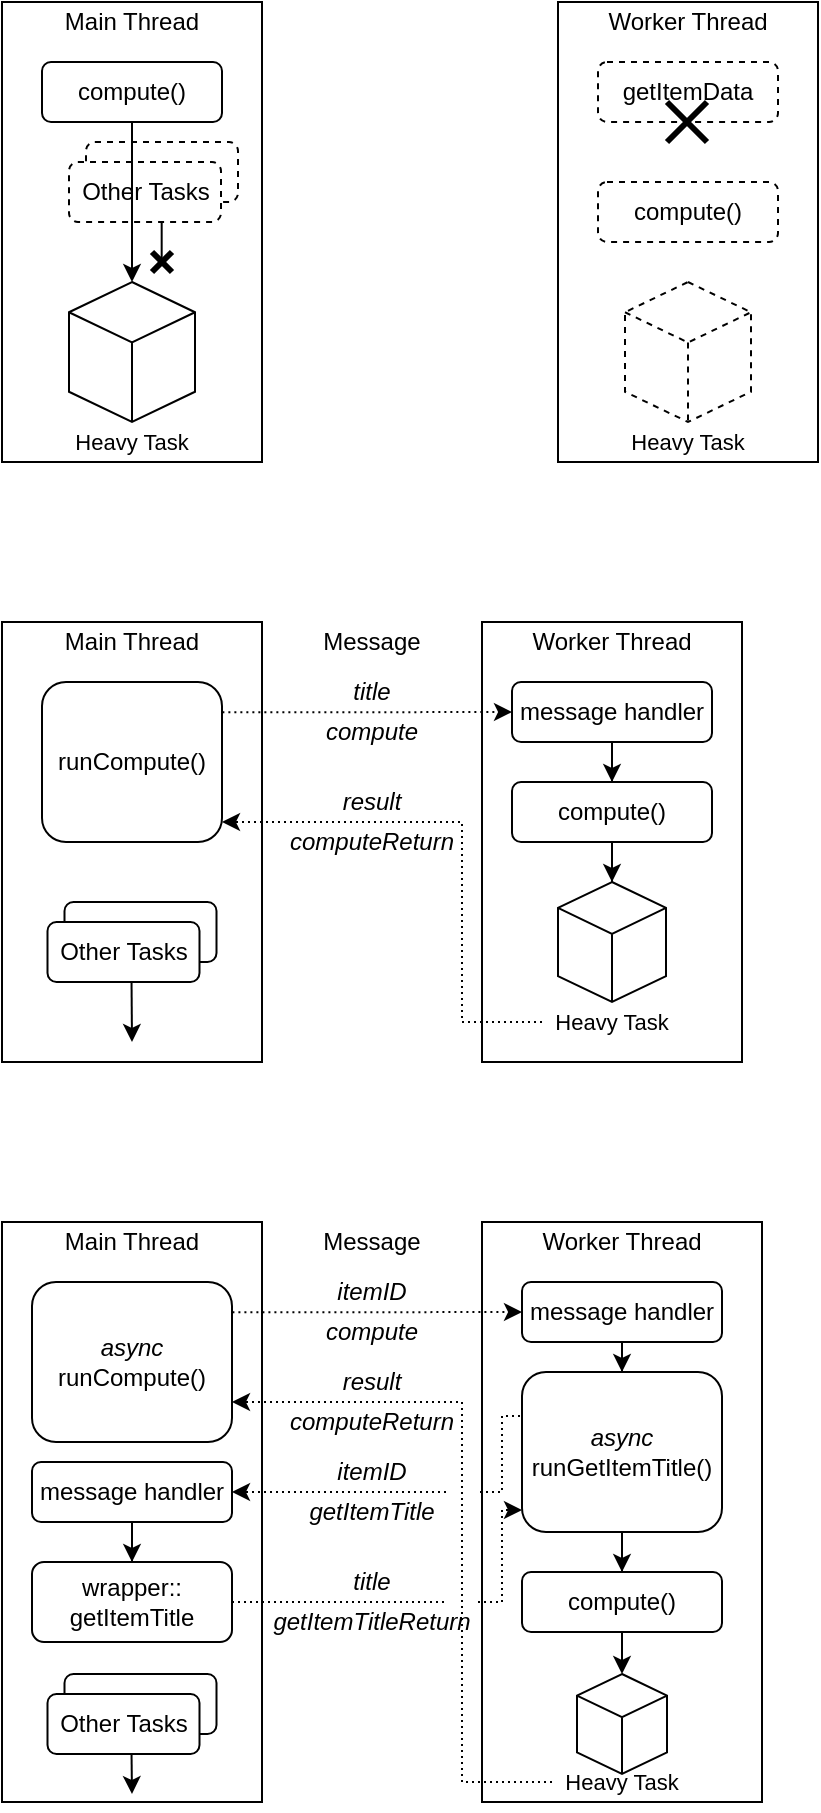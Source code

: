 <mxfile version="24.7.17">
  <diagram name="第 1 页" id="lFLhHVhT0wKrV0tR7JXV">
    <mxGraphModel dx="607" dy="451" grid="1" gridSize="10" guides="1" tooltips="1" connect="1" arrows="1" fold="1" page="1" pageScale="1" pageWidth="827" pageHeight="1169" math="0" shadow="0">
      <root>
        <mxCell id="0" />
        <mxCell id="1" parent="0" />
        <mxCell id="jPXkN1_jAsjVnWGqiOJD-2" value="" style="rounded=0;whiteSpace=wrap;html=1;fillColor=default;" vertex="1" parent="1">
          <mxGeometry x="290" y="250" width="130" height="230" as="geometry" />
        </mxCell>
        <mxCell id="jPXkN1_jAsjVnWGqiOJD-21" value="" style="rounded=0;whiteSpace=wrap;html=1;fillColor=default;" vertex="1" parent="1">
          <mxGeometry x="290" y="560" width="130" height="220" as="geometry" />
        </mxCell>
        <mxCell id="jPXkN1_jAsjVnWGqiOJD-30" value="" style="rounded=0;whiteSpace=wrap;html=1;fillColor=default;" vertex="1" parent="1">
          <mxGeometry x="530" y="560" width="130" height="220" as="geometry" />
        </mxCell>
        <mxCell id="jPXkN1_jAsjVnWGqiOJD-51" value="" style="rounded=0;whiteSpace=wrap;html=1;fillColor=default;" vertex="1" parent="1">
          <mxGeometry x="530" y="860" width="140" height="290" as="geometry" />
        </mxCell>
        <mxCell id="jPXkN1_jAsjVnWGqiOJD-52" value="" style="rounded=0;whiteSpace=wrap;html=1;fillColor=default;" vertex="1" parent="1">
          <mxGeometry x="290" y="860" width="130" height="290" as="geometry" />
        </mxCell>
        <mxCell id="jPXkN1_jAsjVnWGqiOJD-80" style="edgeStyle=orthogonalEdgeStyle;rounded=0;orthogonalLoop=1;jettySize=auto;html=1;exitX=0;exitY=0.25;exitDx=0;exitDy=0;entryX=1;entryY=0.5;entryDx=0;entryDy=0;dashed=1;dashPattern=1 2;" edge="1" parent="1" source="jPXkN1_jAsjVnWGqiOJD-73" target="jPXkN1_jAsjVnWGqiOJD-78">
          <mxGeometry relative="1" as="geometry">
            <Array as="points">
              <mxPoint x="540" y="957" />
              <mxPoint x="540" y="995" />
            </Array>
          </mxGeometry>
        </mxCell>
        <mxCell id="jPXkN1_jAsjVnWGqiOJD-89" value="" style="rounded=0;whiteSpace=wrap;html=1;strokeColor=none;" vertex="1" parent="1">
          <mxGeometry x="513" y="990" width="14" height="10" as="geometry" />
        </mxCell>
        <mxCell id="jPXkN1_jAsjVnWGqiOJD-10" value="" style="rounded=1;whiteSpace=wrap;html=1;fillColor=default;dashed=1;" vertex="1" parent="1">
          <mxGeometry x="332" y="320" width="76" height="30" as="geometry" />
        </mxCell>
        <mxCell id="jPXkN1_jAsjVnWGqiOJD-13" value="Other Tasks" style="rounded=1;whiteSpace=wrap;html=1;fillColor=default;dashed=1;" vertex="1" parent="1">
          <mxGeometry x="323.5" y="330" width="76" height="30" as="geometry" />
        </mxCell>
        <mxCell id="jPXkN1_jAsjVnWGqiOJD-8" value="" style="edgeStyle=orthogonalEdgeStyle;rounded=0;orthogonalLoop=1;jettySize=auto;html=1;" edge="1" parent="1" source="jPXkN1_jAsjVnWGqiOJD-4" target="jPXkN1_jAsjVnWGqiOJD-6">
          <mxGeometry relative="1" as="geometry" />
        </mxCell>
        <mxCell id="jPXkN1_jAsjVnWGqiOJD-4" value="compute()" style="rounded=1;whiteSpace=wrap;html=1;" vertex="1" parent="1">
          <mxGeometry x="310" y="280" width="90" height="30" as="geometry" />
        </mxCell>
        <mxCell id="jPXkN1_jAsjVnWGqiOJD-5" value="Main Thread" style="text;html=1;align=center;verticalAlign=middle;whiteSpace=wrap;rounded=0;fillColor=none;" vertex="1" parent="1">
          <mxGeometry x="290" y="250" width="130" height="20" as="geometry" />
        </mxCell>
        <mxCell id="jPXkN1_jAsjVnWGqiOJD-6" value="" style="html=1;whiteSpace=wrap;shape=isoCube2;backgroundOutline=1;isoAngle=15;" vertex="1" parent="1">
          <mxGeometry x="323.5" y="390" width="63" height="70" as="geometry" />
        </mxCell>
        <mxCell id="jPXkN1_jAsjVnWGqiOJD-9" value="&lt;font style=&quot;font-size: 11px;&quot;&gt;Heavy Task&lt;/font&gt;" style="text;html=1;align=center;verticalAlign=middle;whiteSpace=wrap;rounded=0;fillColor=none;" vertex="1" parent="1">
          <mxGeometry x="290" y="460" width="130" height="20" as="geometry" />
        </mxCell>
        <mxCell id="jPXkN1_jAsjVnWGqiOJD-15" value="" style="endArrow=none;html=1;rounded=0;" edge="1" parent="1">
          <mxGeometry width="50" height="50" relative="1" as="geometry">
            <mxPoint x="369.84" y="380" as="sourcePoint" />
            <mxPoint x="369.84" y="360" as="targetPoint" />
          </mxGeometry>
        </mxCell>
        <mxCell id="jPXkN1_jAsjVnWGqiOJD-16" value="" style="shape=umlDestroy;whiteSpace=wrap;html=1;strokeWidth=3;targetShapes=umlLifeline;" vertex="1" parent="1">
          <mxGeometry x="365" y="375" width="10" height="10" as="geometry" />
        </mxCell>
        <mxCell id="jPXkN1_jAsjVnWGqiOJD-19" value="" style="rounded=1;whiteSpace=wrap;html=1;fillColor=default;" vertex="1" parent="1">
          <mxGeometry x="321.25" y="700" width="76" height="30" as="geometry" />
        </mxCell>
        <mxCell id="jPXkN1_jAsjVnWGqiOJD-20" value="Other Tasks" style="rounded=1;whiteSpace=wrap;html=1;fillColor=default;" vertex="1" parent="1">
          <mxGeometry x="312.75" y="710" width="76" height="30" as="geometry" />
        </mxCell>
        <mxCell id="jPXkN1_jAsjVnWGqiOJD-37" style="edgeStyle=orthogonalEdgeStyle;rounded=0;orthogonalLoop=1;jettySize=auto;html=1;entryX=0;entryY=0.5;entryDx=0;entryDy=0;dashed=1;dashPattern=1 2;exitX=1.002;exitY=0.189;exitDx=0;exitDy=0;exitPerimeter=0;" edge="1" parent="1" source="jPXkN1_jAsjVnWGqiOJD-23" target="jPXkN1_jAsjVnWGqiOJD-36">
          <mxGeometry relative="1" as="geometry" />
        </mxCell>
        <mxCell id="jPXkN1_jAsjVnWGqiOJD-23" value="runCompute()" style="rounded=1;whiteSpace=wrap;html=1;" vertex="1" parent="1">
          <mxGeometry x="310" y="590" width="90" height="80" as="geometry" />
        </mxCell>
        <mxCell id="jPXkN1_jAsjVnWGqiOJD-24" value="Main Thread" style="text;html=1;align=center;verticalAlign=middle;whiteSpace=wrap;rounded=0;fillColor=none;" vertex="1" parent="1">
          <mxGeometry x="290" y="560" width="130" height="20" as="geometry" />
        </mxCell>
        <mxCell id="jPXkN1_jAsjVnWGqiOJD-25" value="" style="html=1;whiteSpace=wrap;shape=isoCube2;backgroundOutline=1;isoAngle=15;" vertex="1" parent="1">
          <mxGeometry x="568" y="690" width="54" height="60" as="geometry" />
        </mxCell>
        <mxCell id="jPXkN1_jAsjVnWGqiOJD-47" style="edgeStyle=orthogonalEdgeStyle;rounded=0;orthogonalLoop=1;jettySize=auto;html=1;dashed=1;dashPattern=1 2;" edge="1" parent="1" source="jPXkN1_jAsjVnWGqiOJD-26">
          <mxGeometry relative="1" as="geometry">
            <mxPoint x="400" y="660" as="targetPoint" />
            <Array as="points">
              <mxPoint x="520" y="760" />
              <mxPoint x="520" y="660" />
            </Array>
          </mxGeometry>
        </mxCell>
        <mxCell id="jPXkN1_jAsjVnWGqiOJD-26" value="&lt;font style=&quot;font-size: 11px;&quot;&gt;Heavy Task&lt;/font&gt;" style="text;html=1;align=center;verticalAlign=middle;whiteSpace=wrap;rounded=0;fillColor=none;" vertex="1" parent="1">
          <mxGeometry x="560" y="750" width="70" height="20" as="geometry" />
        </mxCell>
        <mxCell id="jPXkN1_jAsjVnWGqiOJD-29" value="Worker Thread" style="text;html=1;align=center;verticalAlign=middle;whiteSpace=wrap;rounded=0;fillColor=none;" vertex="1" parent="1">
          <mxGeometry x="530" y="560" width="130" height="20" as="geometry" />
        </mxCell>
        <mxCell id="jPXkN1_jAsjVnWGqiOJD-34" value="" style="endArrow=classic;html=1;rounded=0;" edge="1" parent="1">
          <mxGeometry width="50" height="50" relative="1" as="geometry">
            <mxPoint x="354.77" y="740" as="sourcePoint" />
            <mxPoint x="355" y="770" as="targetPoint" />
          </mxGeometry>
        </mxCell>
        <mxCell id="jPXkN1_jAsjVnWGqiOJD-43" value="" style="edgeStyle=orthogonalEdgeStyle;rounded=0;orthogonalLoop=1;jettySize=auto;html=1;" edge="1" parent="1" source="jPXkN1_jAsjVnWGqiOJD-36" target="jPXkN1_jAsjVnWGqiOJD-41">
          <mxGeometry relative="1" as="geometry" />
        </mxCell>
        <mxCell id="jPXkN1_jAsjVnWGqiOJD-36" value="message handler" style="rounded=1;whiteSpace=wrap;html=1;" vertex="1" parent="1">
          <mxGeometry x="545" y="590" width="100" height="30" as="geometry" />
        </mxCell>
        <mxCell id="jPXkN1_jAsjVnWGqiOJD-38" value="&lt;i&gt;title&lt;/i&gt;" style="text;html=1;align=center;verticalAlign=middle;whiteSpace=wrap;rounded=0;" vertex="1" parent="1">
          <mxGeometry x="445" y="585" width="60" height="20" as="geometry" />
        </mxCell>
        <mxCell id="jPXkN1_jAsjVnWGqiOJD-40" value="&lt;i&gt;compute&lt;/i&gt;" style="text;html=1;align=center;verticalAlign=middle;whiteSpace=wrap;rounded=0;" vertex="1" parent="1">
          <mxGeometry x="445" y="605" width="60" height="20" as="geometry" />
        </mxCell>
        <mxCell id="jPXkN1_jAsjVnWGqiOJD-41" value="compute()" style="rounded=1;whiteSpace=wrap;html=1;" vertex="1" parent="1">
          <mxGeometry x="545" y="640" width="100" height="30" as="geometry" />
        </mxCell>
        <mxCell id="jPXkN1_jAsjVnWGqiOJD-45" style="edgeStyle=orthogonalEdgeStyle;rounded=0;orthogonalLoop=1;jettySize=auto;html=1;entryX=0.5;entryY=0;entryDx=0;entryDy=0;entryPerimeter=0;" edge="1" parent="1" source="jPXkN1_jAsjVnWGqiOJD-41" target="jPXkN1_jAsjVnWGqiOJD-25">
          <mxGeometry relative="1" as="geometry" />
        </mxCell>
        <mxCell id="jPXkN1_jAsjVnWGqiOJD-48" value="&lt;i&gt;result&lt;/i&gt;" style="text;html=1;align=center;verticalAlign=middle;whiteSpace=wrap;rounded=0;" vertex="1" parent="1">
          <mxGeometry x="445" y="640" width="60" height="20" as="geometry" />
        </mxCell>
        <mxCell id="jPXkN1_jAsjVnWGqiOJD-49" value="&lt;i&gt;computeReturn&lt;/i&gt;" style="text;html=1;align=center;verticalAlign=middle;whiteSpace=wrap;rounded=0;" vertex="1" parent="1">
          <mxGeometry x="445" y="660" width="60" height="20" as="geometry" />
        </mxCell>
        <mxCell id="jPXkN1_jAsjVnWGqiOJD-50" value="Message" style="text;html=1;align=center;verticalAlign=middle;whiteSpace=wrap;rounded=0;fillColor=none;" vertex="1" parent="1">
          <mxGeometry x="430" y="560" width="90" height="20" as="geometry" />
        </mxCell>
        <mxCell id="jPXkN1_jAsjVnWGqiOJD-53" value="" style="rounded=1;whiteSpace=wrap;html=1;fillColor=default;" vertex="1" parent="1">
          <mxGeometry x="321.25" y="1086" width="76" height="30" as="geometry" />
        </mxCell>
        <mxCell id="jPXkN1_jAsjVnWGqiOJD-54" value="Other Tasks" style="rounded=1;whiteSpace=wrap;html=1;fillColor=default;" vertex="1" parent="1">
          <mxGeometry x="312.75" y="1096" width="76" height="30" as="geometry" />
        </mxCell>
        <mxCell id="jPXkN1_jAsjVnWGqiOJD-55" style="edgeStyle=orthogonalEdgeStyle;rounded=0;orthogonalLoop=1;jettySize=auto;html=1;entryX=0;entryY=0.5;entryDx=0;entryDy=0;dashed=1;dashPattern=1 2;exitX=1.002;exitY=0.189;exitDx=0;exitDy=0;exitPerimeter=0;" edge="1" parent="1" source="jPXkN1_jAsjVnWGqiOJD-56" target="jPXkN1_jAsjVnWGqiOJD-64">
          <mxGeometry relative="1" as="geometry" />
        </mxCell>
        <mxCell id="jPXkN1_jAsjVnWGqiOJD-56" value="&lt;i&gt;async&lt;/i&gt;&lt;div&gt;runCompute()&lt;/div&gt;" style="rounded=1;whiteSpace=wrap;html=1;" vertex="1" parent="1">
          <mxGeometry x="305" y="890" width="100" height="80" as="geometry" />
        </mxCell>
        <mxCell id="jPXkN1_jAsjVnWGqiOJD-57" value="Main Thread" style="text;html=1;align=center;verticalAlign=middle;whiteSpace=wrap;rounded=0;fillColor=none;" vertex="1" parent="1">
          <mxGeometry x="290" y="860" width="130" height="20" as="geometry" />
        </mxCell>
        <mxCell id="jPXkN1_jAsjVnWGqiOJD-58" value="" style="html=1;whiteSpace=wrap;shape=isoCube2;backgroundOutline=1;isoAngle=15;" vertex="1" parent="1">
          <mxGeometry x="577.5" y="1086" width="45" height="50" as="geometry" />
        </mxCell>
        <mxCell id="jPXkN1_jAsjVnWGqiOJD-60" value="&lt;font style=&quot;font-size: 11px;&quot;&gt;Heavy Task&lt;/font&gt;" style="text;html=1;align=center;verticalAlign=middle;whiteSpace=wrap;rounded=0;fillColor=none;" vertex="1" parent="1">
          <mxGeometry x="565" y="1130" width="70" height="20" as="geometry" />
        </mxCell>
        <mxCell id="jPXkN1_jAsjVnWGqiOJD-61" value="Worker Thread" style="text;html=1;align=center;verticalAlign=middle;whiteSpace=wrap;rounded=0;fillColor=none;" vertex="1" parent="1">
          <mxGeometry x="535" y="860" width="130" height="20" as="geometry" />
        </mxCell>
        <mxCell id="jPXkN1_jAsjVnWGqiOJD-62" value="" style="endArrow=classic;html=1;rounded=0;" edge="1" parent="1">
          <mxGeometry width="50" height="50" relative="1" as="geometry">
            <mxPoint x="354.77" y="1126" as="sourcePoint" />
            <mxPoint x="355" y="1146" as="targetPoint" />
          </mxGeometry>
        </mxCell>
        <mxCell id="jPXkN1_jAsjVnWGqiOJD-75" value="" style="edgeStyle=orthogonalEdgeStyle;rounded=0;orthogonalLoop=1;jettySize=auto;html=1;" edge="1" parent="1" source="jPXkN1_jAsjVnWGqiOJD-64" target="jPXkN1_jAsjVnWGqiOJD-73">
          <mxGeometry relative="1" as="geometry" />
        </mxCell>
        <mxCell id="jPXkN1_jAsjVnWGqiOJD-64" value="message handler" style="rounded=1;whiteSpace=wrap;html=1;" vertex="1" parent="1">
          <mxGeometry x="550" y="890" width="100" height="30" as="geometry" />
        </mxCell>
        <mxCell id="jPXkN1_jAsjVnWGqiOJD-65" value="&lt;i&gt;itemID&lt;/i&gt;" style="text;html=1;align=center;verticalAlign=middle;whiteSpace=wrap;rounded=0;" vertex="1" parent="1">
          <mxGeometry x="445" y="885" width="60" height="20" as="geometry" />
        </mxCell>
        <mxCell id="jPXkN1_jAsjVnWGqiOJD-66" value="&lt;i&gt;compute&lt;/i&gt;" style="text;html=1;align=center;verticalAlign=middle;whiteSpace=wrap;rounded=0;" vertex="1" parent="1">
          <mxGeometry x="445" y="905" width="60" height="20" as="geometry" />
        </mxCell>
        <mxCell id="jPXkN1_jAsjVnWGqiOJD-67" value="compute()" style="rounded=1;whiteSpace=wrap;html=1;" vertex="1" parent="1">
          <mxGeometry x="550" y="1035" width="100" height="30" as="geometry" />
        </mxCell>
        <mxCell id="jPXkN1_jAsjVnWGqiOJD-68" style="edgeStyle=orthogonalEdgeStyle;rounded=0;orthogonalLoop=1;jettySize=auto;html=1;entryX=0.5;entryY=0;entryDx=0;entryDy=0;entryPerimeter=0;" edge="1" parent="1" source="jPXkN1_jAsjVnWGqiOJD-67" target="jPXkN1_jAsjVnWGqiOJD-58">
          <mxGeometry relative="1" as="geometry" />
        </mxCell>
        <mxCell id="jPXkN1_jAsjVnWGqiOJD-69" value="&lt;i&gt;result&lt;/i&gt;" style="text;html=1;align=center;verticalAlign=middle;whiteSpace=wrap;rounded=0;" vertex="1" parent="1">
          <mxGeometry x="445" y="930" width="60" height="20" as="geometry" />
        </mxCell>
        <mxCell id="jPXkN1_jAsjVnWGqiOJD-70" value="&lt;i&gt;computeReturn&lt;/i&gt;" style="text;html=1;align=center;verticalAlign=middle;whiteSpace=wrap;rounded=0;" vertex="1" parent="1">
          <mxGeometry x="445" y="950" width="60" height="20" as="geometry" />
        </mxCell>
        <mxCell id="jPXkN1_jAsjVnWGqiOJD-71" value="Message" style="text;html=1;align=center;verticalAlign=middle;whiteSpace=wrap;rounded=0;fillColor=none;" vertex="1" parent="1">
          <mxGeometry x="430" y="860" width="90" height="20" as="geometry" />
        </mxCell>
        <mxCell id="jPXkN1_jAsjVnWGqiOJD-72" value="wrapper::&lt;div&gt;getItemTitle&lt;/div&gt;" style="rounded=1;whiteSpace=wrap;html=1;" vertex="1" parent="1">
          <mxGeometry x="305" y="1030" width="100" height="40" as="geometry" />
        </mxCell>
        <mxCell id="jPXkN1_jAsjVnWGqiOJD-76" value="" style="edgeStyle=orthogonalEdgeStyle;rounded=0;orthogonalLoop=1;jettySize=auto;html=1;" edge="1" parent="1" source="jPXkN1_jAsjVnWGqiOJD-73" target="jPXkN1_jAsjVnWGqiOJD-67">
          <mxGeometry relative="1" as="geometry" />
        </mxCell>
        <mxCell id="jPXkN1_jAsjVnWGqiOJD-73" value="&lt;div&gt;&lt;i&gt;async&lt;/i&gt;&lt;/div&gt;runGetItemTitle()" style="rounded=1;whiteSpace=wrap;html=1;" vertex="1" parent="1">
          <mxGeometry x="550" y="935" width="100" height="80" as="geometry" />
        </mxCell>
        <mxCell id="jPXkN1_jAsjVnWGqiOJD-79" value="" style="edgeStyle=orthogonalEdgeStyle;rounded=0;orthogonalLoop=1;jettySize=auto;html=1;" edge="1" parent="1" source="jPXkN1_jAsjVnWGqiOJD-78" target="jPXkN1_jAsjVnWGqiOJD-72">
          <mxGeometry relative="1" as="geometry" />
        </mxCell>
        <mxCell id="jPXkN1_jAsjVnWGqiOJD-78" value="message handler" style="rounded=1;whiteSpace=wrap;html=1;" vertex="1" parent="1">
          <mxGeometry x="305" y="980" width="100" height="30" as="geometry" />
        </mxCell>
        <mxCell id="jPXkN1_jAsjVnWGqiOJD-82" value="&lt;i&gt;itemID&lt;/i&gt;" style="text;html=1;align=center;verticalAlign=middle;whiteSpace=wrap;rounded=0;" vertex="1" parent="1">
          <mxGeometry x="445" y="975" width="60" height="20" as="geometry" />
        </mxCell>
        <mxCell id="jPXkN1_jAsjVnWGqiOJD-83" value="&lt;i&gt;getItemTitle&lt;/i&gt;" style="text;html=1;align=center;verticalAlign=middle;whiteSpace=wrap;rounded=0;" vertex="1" parent="1">
          <mxGeometry x="445" y="995" width="60" height="20" as="geometry" />
        </mxCell>
        <mxCell id="jPXkN1_jAsjVnWGqiOJD-84" style="edgeStyle=orthogonalEdgeStyle;rounded=0;orthogonalLoop=1;jettySize=auto;html=1;entryX=0;entryY=0.864;entryDx=0;entryDy=0;entryPerimeter=0;dashed=1;dashPattern=1 2;" edge="1" parent="1" source="jPXkN1_jAsjVnWGqiOJD-72" target="jPXkN1_jAsjVnWGqiOJD-73">
          <mxGeometry relative="1" as="geometry">
            <Array as="points">
              <mxPoint x="540" y="1050" />
              <mxPoint x="540" y="1004" />
              <mxPoint x="550" y="1004" />
            </Array>
          </mxGeometry>
        </mxCell>
        <mxCell id="jPXkN1_jAsjVnWGqiOJD-85" value="&lt;i&gt;title&lt;/i&gt;" style="text;html=1;align=center;verticalAlign=middle;whiteSpace=wrap;rounded=0;" vertex="1" parent="1">
          <mxGeometry x="445" y="1030" width="60" height="20" as="geometry" />
        </mxCell>
        <mxCell id="jPXkN1_jAsjVnWGqiOJD-86" value="&lt;i&gt;getItemTitleReturn&lt;/i&gt;" style="text;html=1;align=center;verticalAlign=middle;whiteSpace=wrap;rounded=0;" vertex="1" parent="1">
          <mxGeometry x="445" y="1050" width="60" height="20" as="geometry" />
        </mxCell>
        <mxCell id="jPXkN1_jAsjVnWGqiOJD-90" value="" style="rounded=0;whiteSpace=wrap;html=1;strokeColor=none;" vertex="1" parent="1">
          <mxGeometry x="513" y="1045" width="14" height="10" as="geometry" />
        </mxCell>
        <mxCell id="jPXkN1_jAsjVnWGqiOJD-59" style="edgeStyle=orthogonalEdgeStyle;rounded=0;orthogonalLoop=1;jettySize=auto;html=1;dashed=1;dashPattern=1 2;entryX=1;entryY=0.75;entryDx=0;entryDy=0;" edge="1" parent="1" source="jPXkN1_jAsjVnWGqiOJD-60" target="jPXkN1_jAsjVnWGqiOJD-56">
          <mxGeometry relative="1" as="geometry">
            <mxPoint x="400" y="960" as="targetPoint" />
            <Array as="points">
              <mxPoint x="520" y="1140" />
              <mxPoint x="520" y="950" />
            </Array>
          </mxGeometry>
        </mxCell>
        <mxCell id="jPXkN1_jAsjVnWGqiOJD-91" value="" style="rounded=0;whiteSpace=wrap;html=1;fillColor=default;" vertex="1" parent="1">
          <mxGeometry x="568" y="250" width="130" height="230" as="geometry" />
        </mxCell>
        <mxCell id="jPXkN1_jAsjVnWGqiOJD-95" value="compute()" style="rounded=1;whiteSpace=wrap;html=1;dashed=1;" vertex="1" parent="1">
          <mxGeometry x="588" y="340" width="90" height="30" as="geometry" />
        </mxCell>
        <mxCell id="jPXkN1_jAsjVnWGqiOJD-96" value="Worker Thread" style="text;html=1;align=center;verticalAlign=middle;whiteSpace=wrap;rounded=0;fillColor=none;" vertex="1" parent="1">
          <mxGeometry x="568" y="250" width="130" height="20" as="geometry" />
        </mxCell>
        <mxCell id="jPXkN1_jAsjVnWGqiOJD-97" value="" style="html=1;whiteSpace=wrap;shape=isoCube2;backgroundOutline=1;isoAngle=15;dashed=1;" vertex="1" parent="1">
          <mxGeometry x="601.5" y="390" width="63" height="70" as="geometry" />
        </mxCell>
        <mxCell id="jPXkN1_jAsjVnWGqiOJD-98" value="&lt;font style=&quot;font-size: 11px;&quot;&gt;Heavy Task&lt;/font&gt;" style="text;html=1;align=center;verticalAlign=middle;whiteSpace=wrap;rounded=0;fillColor=none;" vertex="1" parent="1">
          <mxGeometry x="568" y="460" width="130" height="20" as="geometry" />
        </mxCell>
        <mxCell id="jPXkN1_jAsjVnWGqiOJD-102" value="getItemData" style="rounded=1;whiteSpace=wrap;html=1;dashed=1;" vertex="1" parent="1">
          <mxGeometry x="588" y="280" width="90" height="30" as="geometry" />
        </mxCell>
        <mxCell id="jPXkN1_jAsjVnWGqiOJD-103" value="" style="shape=umlDestroy;whiteSpace=wrap;html=1;strokeWidth=3;targetShapes=umlLifeline;" vertex="1" parent="1">
          <mxGeometry x="622.5" y="300" width="20" height="20" as="geometry" />
        </mxCell>
      </root>
    </mxGraphModel>
  </diagram>
</mxfile>
